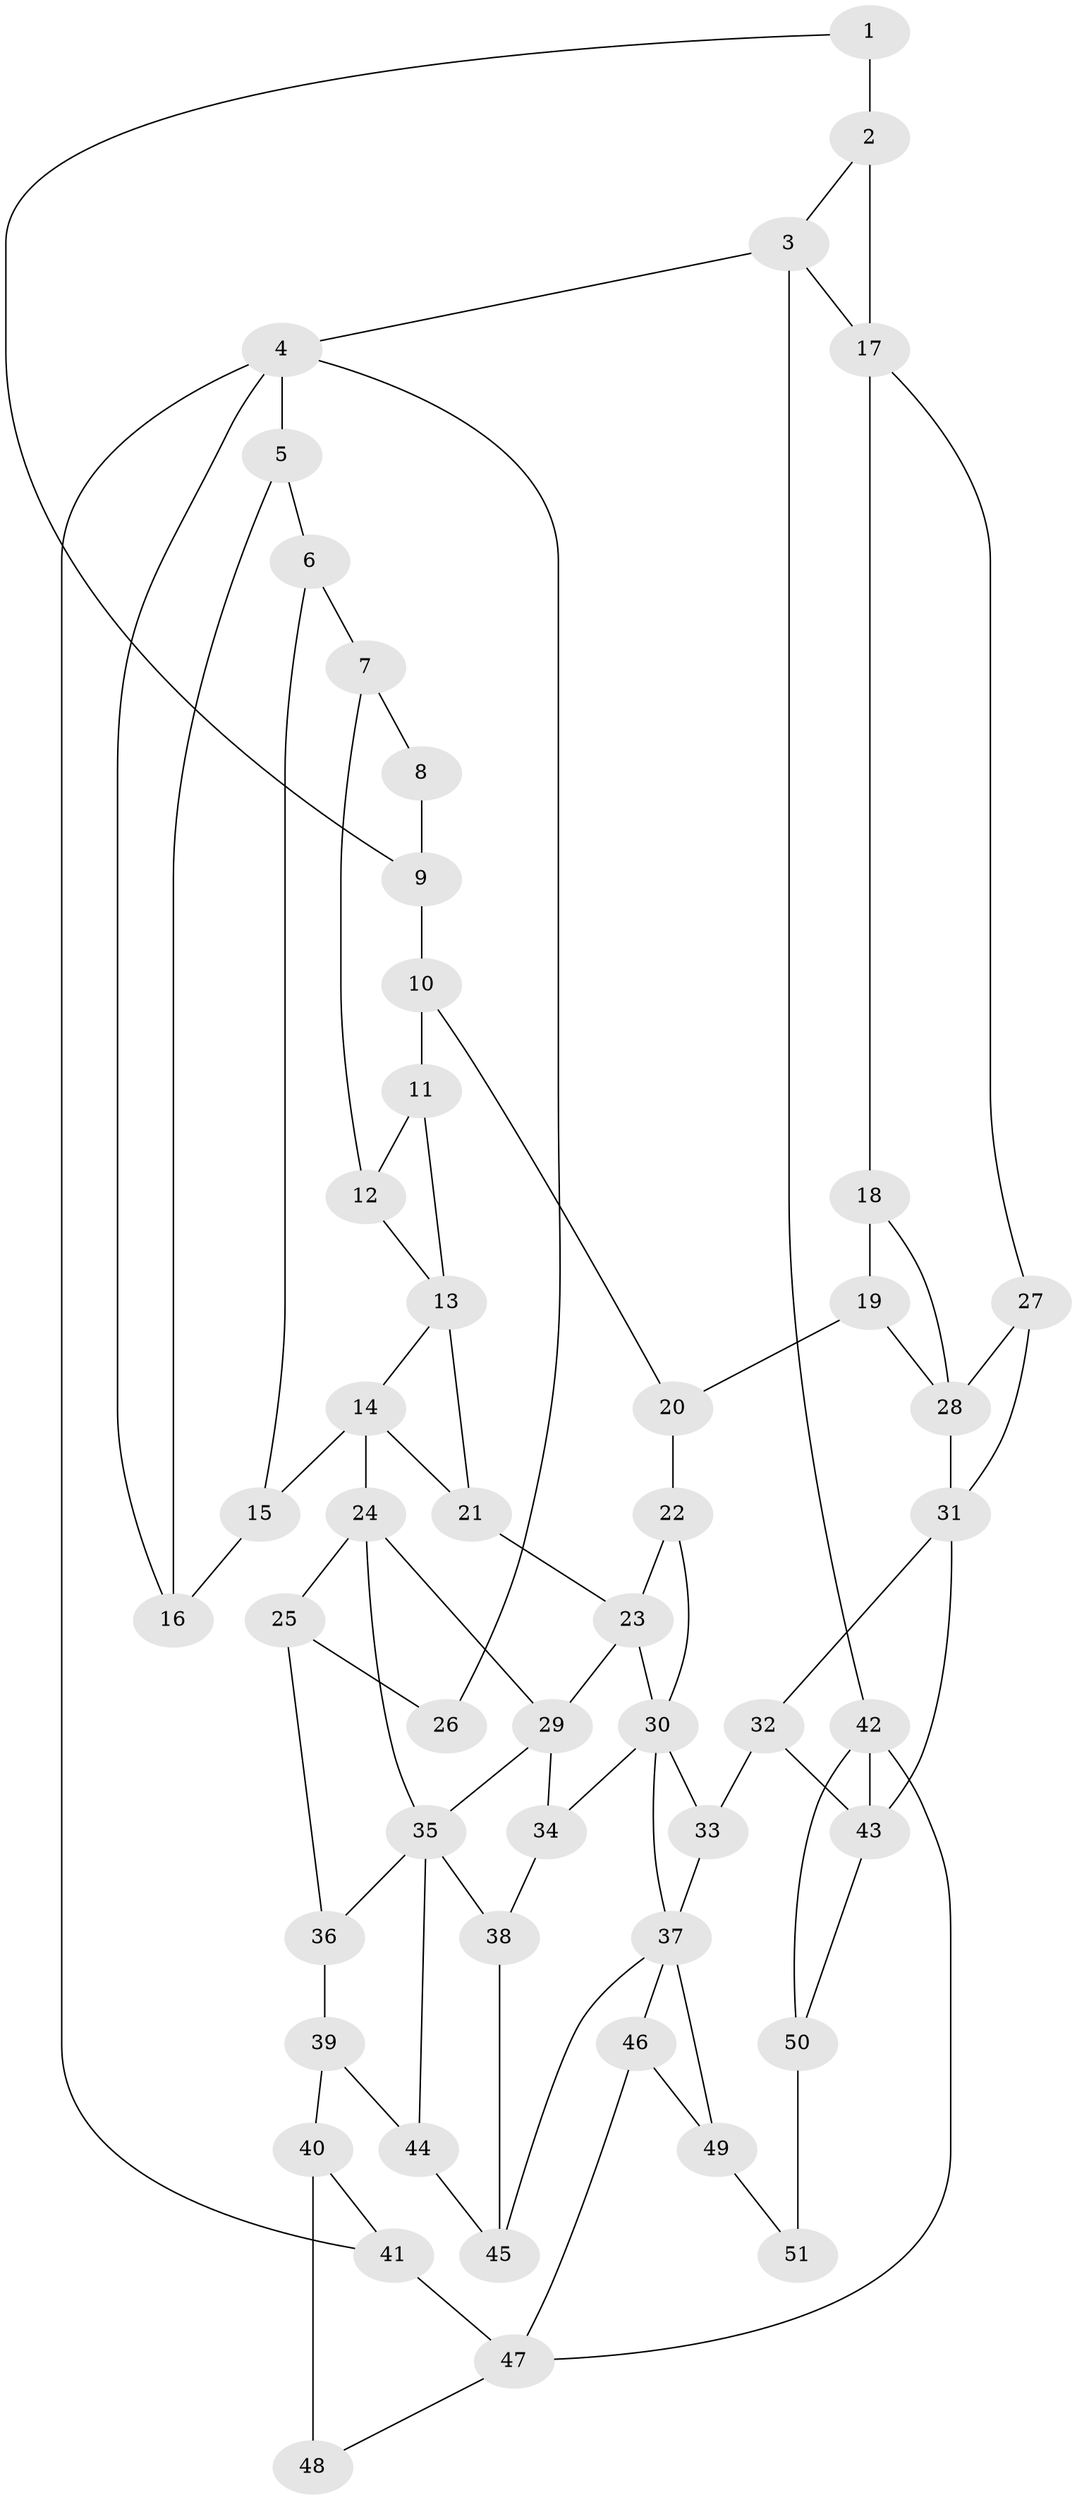 // original degree distribution, {3: 0.0297029702970297, 4: 0.22772277227722773, 5: 0.5247524752475248, 6: 0.21782178217821782}
// Generated by graph-tools (version 1.1) at 2025/38/03/09/25 02:38:36]
// undirected, 51 vertices, 84 edges
graph export_dot {
graph [start="1"]
  node [color=gray90,style=filled];
  1;
  2;
  3;
  4;
  5;
  6;
  7;
  8;
  9;
  10;
  11;
  12;
  13;
  14;
  15;
  16;
  17;
  18;
  19;
  20;
  21;
  22;
  23;
  24;
  25;
  26;
  27;
  28;
  29;
  30;
  31;
  32;
  33;
  34;
  35;
  36;
  37;
  38;
  39;
  40;
  41;
  42;
  43;
  44;
  45;
  46;
  47;
  48;
  49;
  50;
  51;
  1 -- 2 [weight=2.0];
  1 -- 9 [weight=1.0];
  2 -- 3 [weight=1.0];
  2 -- 17 [weight=3.0];
  3 -- 4 [weight=1.0];
  3 -- 17 [weight=1.0];
  3 -- 42 [weight=1.0];
  4 -- 5 [weight=1.0];
  4 -- 16 [weight=1.0];
  4 -- 26 [weight=2.0];
  4 -- 41 [weight=2.0];
  5 -- 6 [weight=1.0];
  5 -- 16 [weight=1.0];
  6 -- 7 [weight=1.0];
  6 -- 15 [weight=1.0];
  7 -- 8 [weight=1.0];
  7 -- 12 [weight=1.0];
  8 -- 9 [weight=1.0];
  9 -- 10 [weight=1.0];
  10 -- 11 [weight=1.0];
  10 -- 20 [weight=1.0];
  11 -- 12 [weight=1.0];
  11 -- 13 [weight=1.0];
  12 -- 13 [weight=1.0];
  13 -- 14 [weight=1.0];
  13 -- 21 [weight=2.0];
  14 -- 15 [weight=2.0];
  14 -- 21 [weight=1.0];
  14 -- 24 [weight=2.0];
  15 -- 16 [weight=1.0];
  17 -- 18 [weight=1.0];
  17 -- 27 [weight=1.0];
  18 -- 19 [weight=1.0];
  18 -- 28 [weight=1.0];
  19 -- 20 [weight=1.0];
  19 -- 28 [weight=1.0];
  20 -- 22 [weight=1.0];
  21 -- 23 [weight=2.0];
  22 -- 23 [weight=1.0];
  22 -- 30 [weight=1.0];
  23 -- 29 [weight=1.0];
  23 -- 30 [weight=2.0];
  24 -- 25 [weight=1.0];
  24 -- 29 [weight=1.0];
  24 -- 35 [weight=1.0];
  25 -- 26 [weight=1.0];
  25 -- 36 [weight=1.0];
  27 -- 28 [weight=2.0];
  27 -- 31 [weight=1.0];
  28 -- 31 [weight=2.0];
  29 -- 34 [weight=1.0];
  29 -- 35 [weight=1.0];
  30 -- 33 [weight=1.0];
  30 -- 34 [weight=1.0];
  30 -- 37 [weight=1.0];
  31 -- 32 [weight=1.0];
  31 -- 43 [weight=1.0];
  32 -- 33 [weight=1.0];
  32 -- 43 [weight=1.0];
  33 -- 37 [weight=2.0];
  34 -- 38 [weight=1.0];
  35 -- 36 [weight=1.0];
  35 -- 38 [weight=2.0];
  35 -- 44 [weight=1.0];
  36 -- 39 [weight=2.0];
  37 -- 45 [weight=1.0];
  37 -- 46 [weight=1.0];
  37 -- 49 [weight=1.0];
  38 -- 45 [weight=1.0];
  39 -- 40 [weight=2.0];
  39 -- 44 [weight=2.0];
  40 -- 41 [weight=1.0];
  40 -- 48 [weight=2.0];
  41 -- 47 [weight=1.0];
  42 -- 43 [weight=1.0];
  42 -- 47 [weight=1.0];
  42 -- 50 [weight=1.0];
  43 -- 50 [weight=1.0];
  44 -- 45 [weight=1.0];
  46 -- 47 [weight=1.0];
  46 -- 49 [weight=1.0];
  47 -- 48 [weight=1.0];
  49 -- 51 [weight=1.0];
  50 -- 51 [weight=2.0];
}
